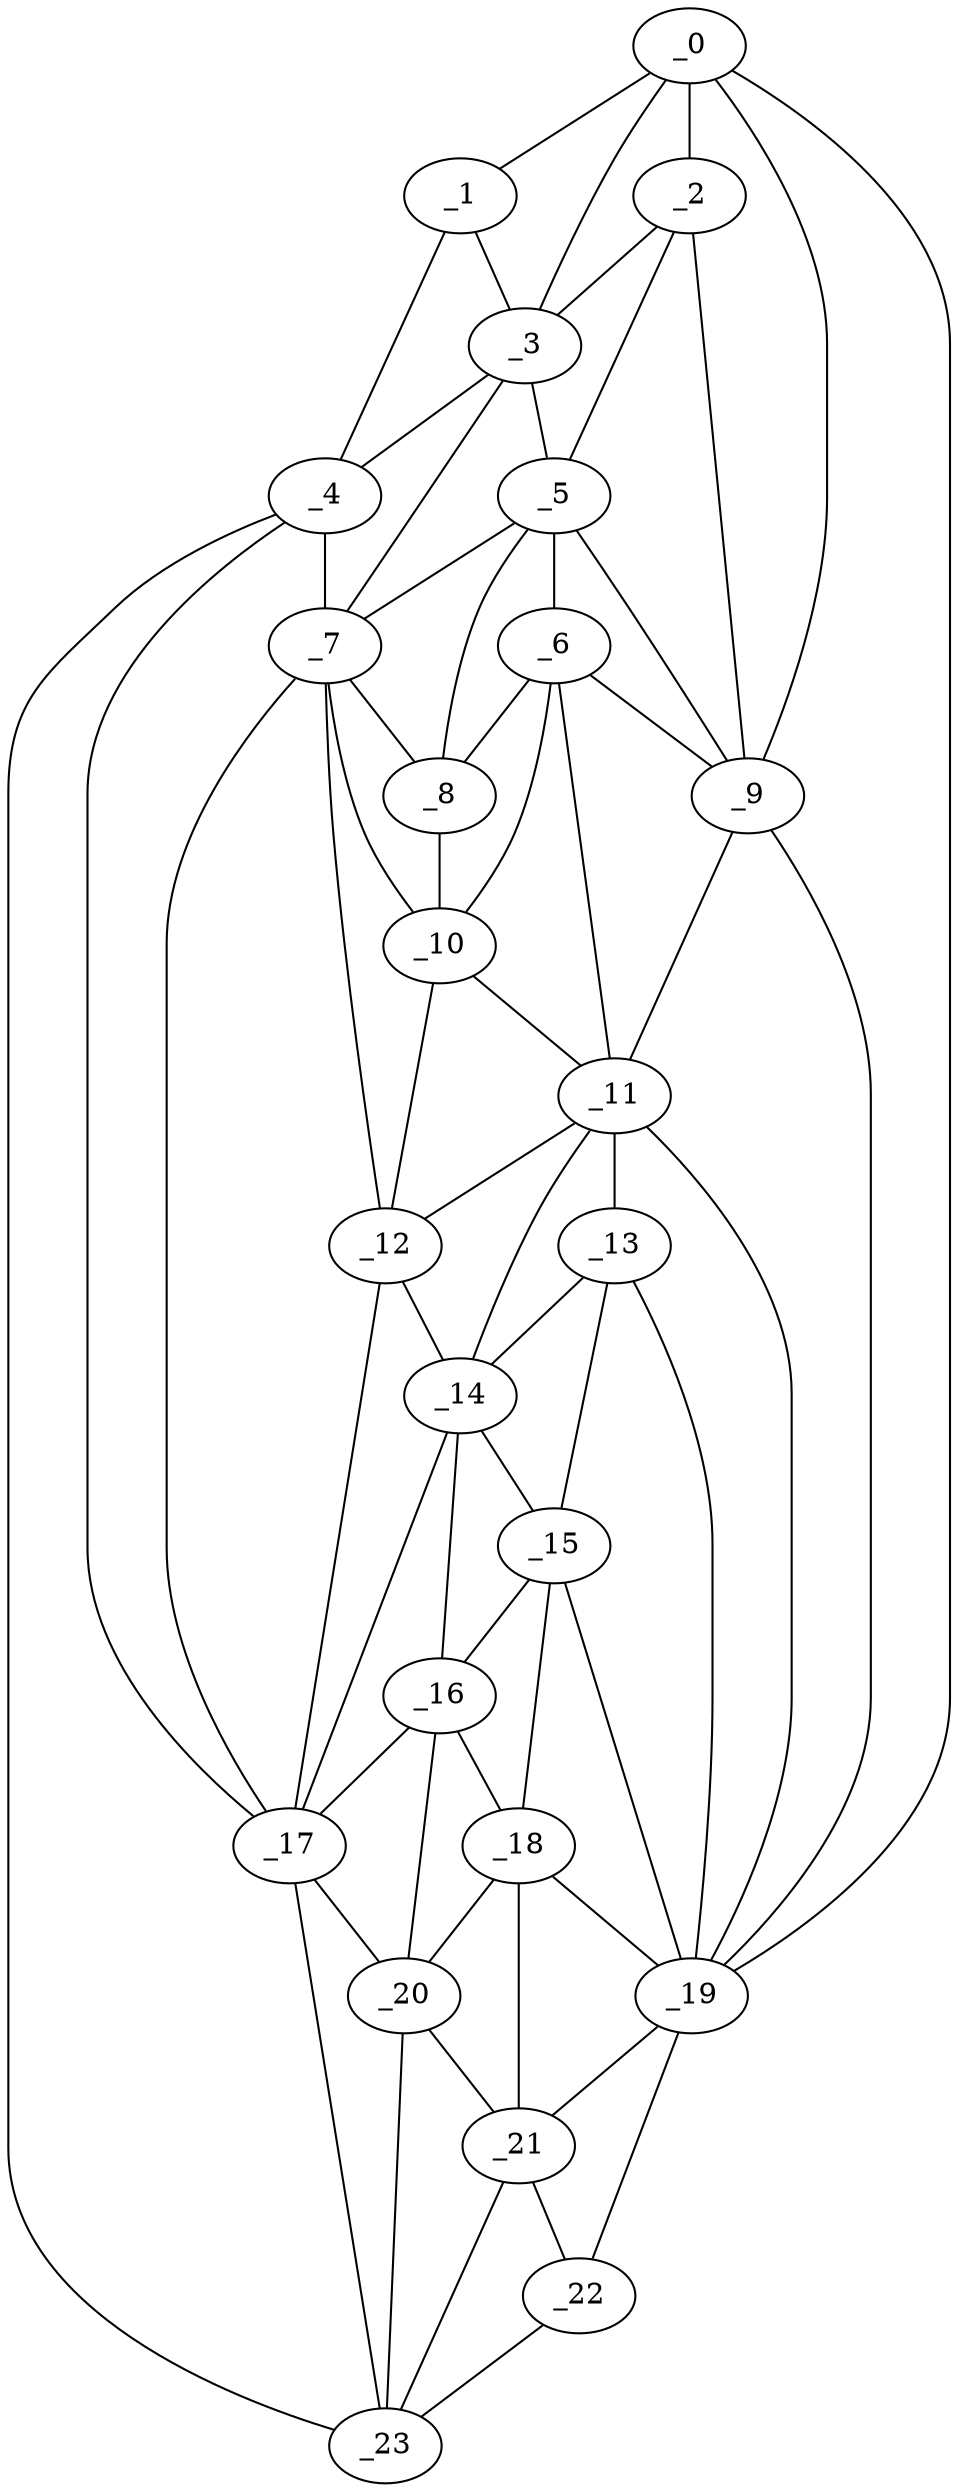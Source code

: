 graph "obj67__315.gxl" {
	_0	 [x=5,
		y=69];
	_1	 [x=5,
		y=86];
	_0 -- _1	 [valence=1];
	_2	 [x=26,
		y=65];
	_0 -- _2	 [valence=2];
	_3	 [x=30,
		y=80];
	_0 -- _3	 [valence=1];
	_9	 [x=61,
		y=48];
	_0 -- _9	 [valence=1];
	_19	 [x=100,
		y=32];
	_0 -- _19	 [valence=1];
	_1 -- _3	 [valence=2];
	_4	 [x=30,
		y=95];
	_1 -- _4	 [valence=1];
	_2 -- _3	 [valence=2];
	_5	 [x=41,
		y=61];
	_2 -- _5	 [valence=2];
	_2 -- _9	 [valence=2];
	_3 -- _4	 [valence=1];
	_3 -- _5	 [valence=2];
	_7	 [x=57,
		y=78];
	_3 -- _7	 [valence=2];
	_4 -- _7	 [valence=2];
	_17	 [x=97,
		y=68];
	_4 -- _17	 [valence=2];
	_23	 [x=126,
		y=57];
	_4 -- _23	 [valence=1];
	_6	 [x=57,
		y=56];
	_5 -- _6	 [valence=1];
	_5 -- _7	 [valence=2];
	_8	 [x=59,
		y=71];
	_5 -- _8	 [valence=2];
	_5 -- _9	 [valence=1];
	_6 -- _8	 [valence=1];
	_6 -- _9	 [valence=2];
	_10	 [x=64,
		y=69];
	_6 -- _10	 [valence=2];
	_11	 [x=72,
		y=47];
	_6 -- _11	 [valence=1];
	_7 -- _8	 [valence=1];
	_7 -- _10	 [valence=2];
	_12	 [x=74,
		y=71];
	_7 -- _12	 [valence=2];
	_7 -- _17	 [valence=2];
	_8 -- _10	 [valence=2];
	_9 -- _11	 [valence=2];
	_9 -- _19	 [valence=2];
	_10 -- _11	 [valence=2];
	_10 -- _12	 [valence=1];
	_11 -- _12	 [valence=2];
	_13	 [x=82,
		y=47];
	_11 -- _13	 [valence=2];
	_14	 [x=84,
		y=60];
	_11 -- _14	 [valence=2];
	_11 -- _19	 [valence=2];
	_12 -- _14	 [valence=1];
	_12 -- _17	 [valence=1];
	_13 -- _14	 [valence=1];
	_15	 [x=90,
		y=47];
	_13 -- _15	 [valence=1];
	_13 -- _19	 [valence=2];
	_14 -- _15	 [valence=2];
	_16	 [x=97,
		y=58];
	_14 -- _16	 [valence=1];
	_14 -- _17	 [valence=1];
	_15 -- _16	 [valence=2];
	_18	 [x=98,
		y=41];
	_15 -- _18	 [valence=2];
	_15 -- _19	 [valence=2];
	_16 -- _17	 [valence=2];
	_16 -- _18	 [valence=2];
	_20	 [x=103,
		y=61];
	_16 -- _20	 [valence=2];
	_17 -- _20	 [valence=2];
	_17 -- _23	 [valence=1];
	_18 -- _19	 [valence=1];
	_18 -- _20	 [valence=2];
	_21	 [x=110,
		y=38];
	_18 -- _21	 [valence=2];
	_19 -- _21	 [valence=1];
	_22	 [x=124,
		y=40];
	_19 -- _22	 [valence=1];
	_20 -- _21	 [valence=1];
	_20 -- _23	 [valence=2];
	_21 -- _22	 [valence=2];
	_21 -- _23	 [valence=1];
	_22 -- _23	 [valence=1];
}
